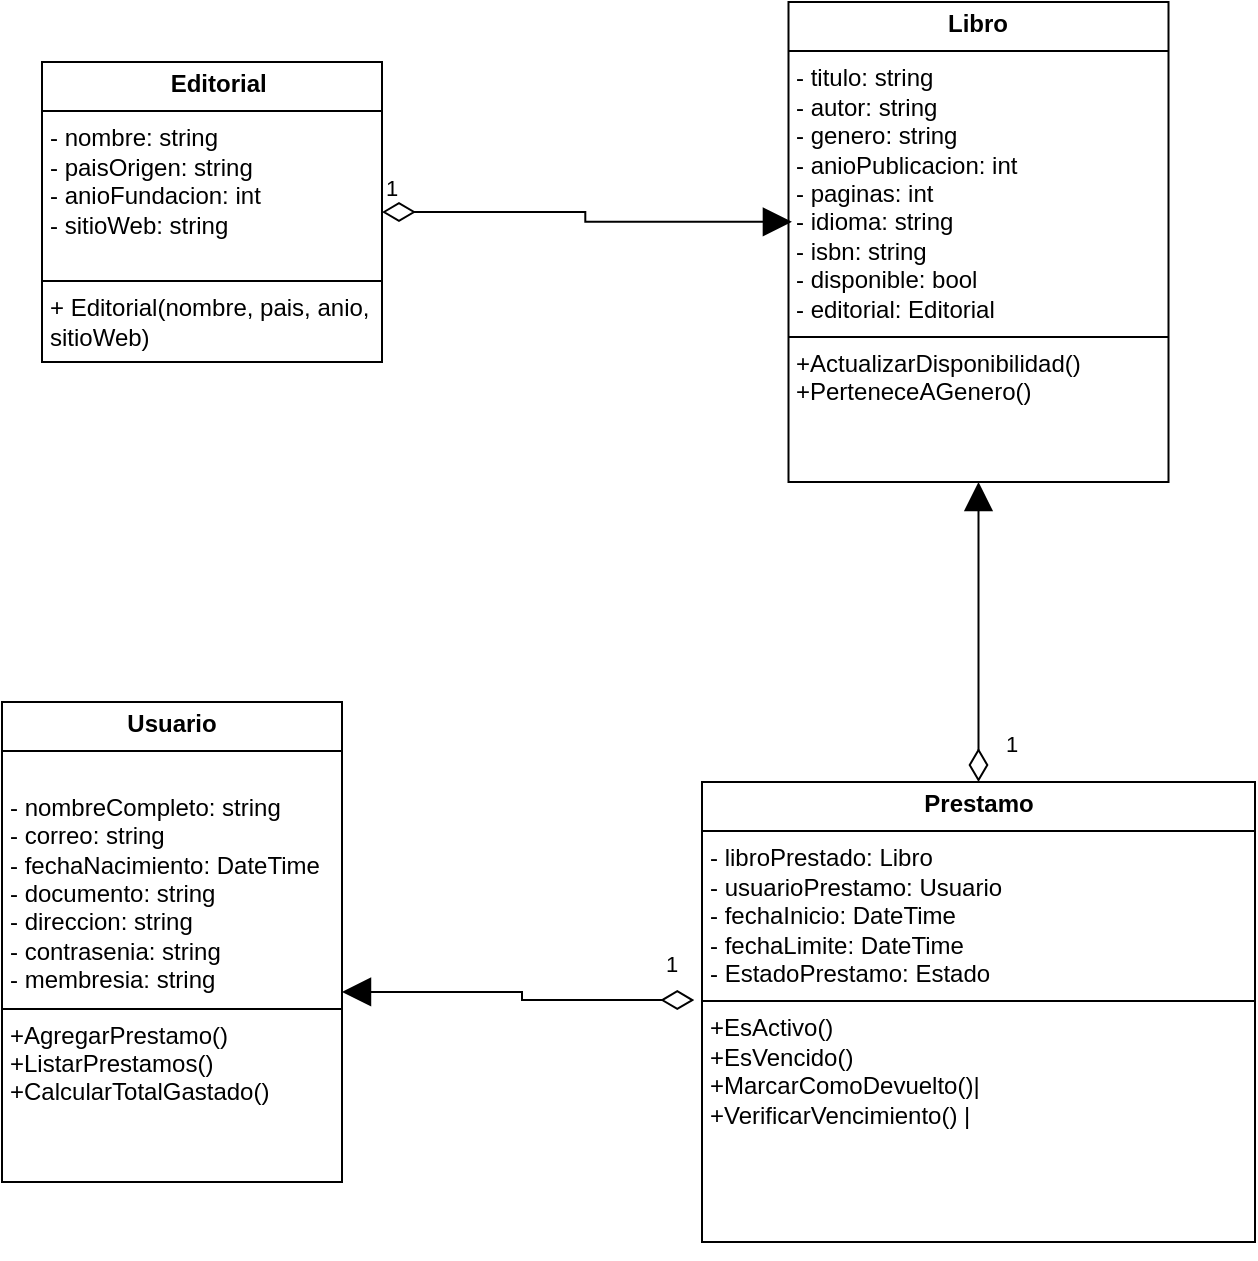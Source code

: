 <mxfile version="28.0.4">
  <diagram name="Página-1" id="vEW845TR0Iyn6-MXhvF4">
    <mxGraphModel grid="1" page="1" gridSize="10" guides="1" tooltips="1" connect="1" arrows="1" fold="1" pageScale="1" pageWidth="827" pageHeight="1169" math="0" shadow="0">
      <root>
        <mxCell id="0" />
        <mxCell id="1" parent="0" />
        <mxCell id="8A4v_lATUK74ZD0hKYVU-7" value="&lt;p style=&quot;margin:0px;margin-top:4px;text-align:center;&quot;&gt;&lt;b&gt;Libro&lt;/b&gt;&lt;/p&gt;&lt;hr size=&quot;1&quot; style=&quot;border-style:solid;&quot;&gt;&lt;p style=&quot;margin:0px;margin-left:4px;&quot;&gt;&lt;span style=&quot;background-color: transparent;&quot;&gt;- titulo: string&amp;nbsp; &amp;nbsp; &amp;nbsp; &amp;nbsp; &amp;nbsp;&amp;nbsp;&lt;/span&gt;&lt;/p&gt;&lt;p style=&quot;margin:0px;margin-left:4px;&quot;&gt;- autor: string&amp;nbsp; &amp;nbsp; &amp;nbsp; &amp;nbsp; &amp;nbsp; &amp;nbsp;&lt;/p&gt;&lt;p style=&quot;margin:0px;margin-left:4px;&quot;&gt;- genero: string&amp;nbsp; &amp;nbsp; &amp;nbsp; &amp;nbsp; &amp;nbsp;&amp;nbsp;&lt;/p&gt;&lt;p style=&quot;margin:0px;margin-left:4px;&quot;&gt;- anioPublicacion: int&amp;nbsp; &amp;nbsp;&amp;nbsp;&lt;/p&gt;&lt;p style=&quot;margin:0px;margin-left:4px;&quot;&gt;- paginas: int&amp;nbsp; &amp;nbsp; &amp;nbsp; &amp;nbsp; &amp;nbsp; &amp;nbsp;&amp;nbsp;&lt;/p&gt;&lt;p style=&quot;margin:0px;margin-left:4px;&quot;&gt;- idioma: string&amp;nbsp; &amp;nbsp; &amp;nbsp; &amp;nbsp; &amp;nbsp;&amp;nbsp;&lt;/p&gt;&lt;p style=&quot;margin:0px;margin-left:4px;&quot;&gt;- isbn: string&amp;nbsp; &amp;nbsp; &amp;nbsp; &amp;nbsp; &amp;nbsp; &amp;nbsp;&amp;nbsp;&lt;/p&gt;&lt;p style=&quot;margin:0px;margin-left:4px;&quot;&gt;- disponible: bool&amp;nbsp; &amp;nbsp; &amp;nbsp; &amp;nbsp;&amp;nbsp;&lt;/p&gt;&lt;p style=&quot;margin:0px;margin-left:4px;&quot;&gt;- editorial: Editorial&lt;/p&gt;&lt;hr size=&quot;1&quot; style=&quot;border-style:solid;&quot;&gt;&lt;p style=&quot;margin:0px;margin-left:4px;&quot;&gt;+ActualizarDisponibilidad()&lt;/p&gt;&lt;p style=&quot;margin:0px;margin-left:4px;&quot;&gt;+PerteneceAGenero()&amp;nbsp;&lt;/p&gt;" style="verticalAlign=top;align=left;overflow=fill;html=1;whiteSpace=wrap;" vertex="1" parent="1">
          <mxGeometry x="573.25" y="270" width="190" height="240" as="geometry" />
        </mxCell>
        <mxCell id="i3bW2zHzUN0273rnS-mU-1" value="&lt;p style=&quot;margin:0px;margin-top:4px;text-align:center;&quot;&gt;&lt;b&gt;Usuario&lt;/b&gt;&lt;/p&gt;&lt;hr size=&quot;1&quot; style=&quot;border-style:solid;&quot;&gt;&lt;p style=&quot;margin:0px;margin-left:4px;&quot;&gt;&lt;br&gt;&lt;/p&gt;&lt;p style=&quot;margin:0px;margin-left:4px;&quot;&gt;- nombreCompleto: string&amp;nbsp;&amp;nbsp;&lt;/p&gt;&lt;p style=&quot;margin:0px;margin-left:4px;&quot;&gt;- correo: string&amp;nbsp; &amp;nbsp; &amp;nbsp; &amp;nbsp; &amp;nbsp;&amp;nbsp;&lt;/p&gt;&lt;p style=&quot;margin:0px;margin-left:4px;&quot;&gt;- fechaNacimiento: DateTime&lt;/p&gt;&lt;p style=&quot;margin:0px;margin-left:4px;&quot;&gt;- documento: string&amp;nbsp; &amp;nbsp; &amp;nbsp;&amp;nbsp;&lt;/p&gt;&lt;p style=&quot;margin:0px;margin-left:4px;&quot;&gt;- direccion: string&amp;nbsp; &amp;nbsp; &amp;nbsp; &amp;nbsp;&lt;/p&gt;&lt;p style=&quot;margin:0px;margin-left:4px;&quot;&gt;- contrasenia: string&amp;nbsp; &amp;nbsp; &amp;nbsp;&lt;/p&gt;&lt;p style=&quot;margin:0px;margin-left:4px;&quot;&gt;- membresia: string&amp;nbsp; &amp;nbsp; &amp;nbsp; &amp;nbsp;&lt;/p&gt;&lt;hr size=&quot;1&quot; style=&quot;border-style:solid;&quot;&gt;&lt;p style=&quot;margin:0px;margin-left:4px;&quot;&gt;&lt;span style=&quot;background-color: transparent;&quot;&gt;+AgregarPrestamo()&amp;nbsp;&amp;nbsp;&lt;/span&gt;&lt;/p&gt;&lt;p style=&quot;margin:0px;margin-left:4px;&quot;&gt;+ListarPrestamos()&amp;nbsp;&amp;nbsp;&lt;/p&gt;&lt;p style=&quot;margin:0px;margin-left:4px;&quot;&gt;+CalcularTotalGastado()&amp;nbsp;&lt;/p&gt;" style="verticalAlign=top;align=left;overflow=fill;html=1;whiteSpace=wrap;" vertex="1" parent="1">
          <mxGeometry x="180" y="620" width="170" height="240" as="geometry" />
        </mxCell>
        <mxCell id="i3bW2zHzUN0273rnS-mU-2" value="&lt;p style=&quot;margin:0px;margin-top:4px;text-align:center;&quot;&gt;&lt;b&gt;&amp;nbsp; Editorial&lt;/b&gt;&lt;/p&gt;&lt;hr size=&quot;1&quot; style=&quot;border-style:solid;&quot;&gt;&lt;p style=&quot;margin:0px;margin-left:4px;&quot;&gt;- nombre: string&amp;nbsp; &amp;nbsp; &amp;nbsp; &amp;nbsp; &amp;nbsp;&amp;nbsp;&lt;/p&gt;&lt;p style=&quot;margin:0px;margin-left:4px;&quot;&gt;- paisOrigen: string&amp;nbsp; &amp;nbsp; &amp;nbsp;&lt;/p&gt;&lt;p style=&quot;margin:0px;margin-left:4px;&quot;&gt;- anioFundacion: int&amp;nbsp; &amp;nbsp; &amp;nbsp;&lt;/p&gt;&lt;p style=&quot;margin:0px;margin-left:4px;&quot;&gt;- sitioWeb: string&amp;nbsp; &amp;nbsp; &amp;nbsp; &amp;nbsp;&amp;nbsp;&lt;/p&gt;&lt;div&gt;&lt;br&gt;&lt;/div&gt;&lt;hr size=&quot;1&quot; style=&quot;border-style:solid;&quot;&gt;&lt;p style=&quot;margin:0px;margin-left:4px;&quot;&gt;+ Editorial(nombre, pais, anio, sitioWeb)&lt;/p&gt;" style="verticalAlign=top;align=left;overflow=fill;html=1;whiteSpace=wrap;" vertex="1" parent="1">
          <mxGeometry x="200" y="300" width="170" height="150" as="geometry" />
        </mxCell>
        <mxCell id="i3bW2zHzUN0273rnS-mU-3" value="&lt;p style=&quot;margin:0px;margin-top:4px;text-align:center;&quot;&gt;&lt;b&gt;Prestamo&lt;/b&gt;&lt;/p&gt;&lt;hr size=&quot;1&quot; style=&quot;border-style:solid;&quot;&gt;&lt;p style=&quot;margin:0px;margin-left:4px;&quot;&gt;- libroPrestado: Libro&amp;nbsp; &amp;nbsp; &amp;nbsp;&amp;nbsp;&lt;/p&gt;&lt;p style=&quot;margin:0px;margin-left:4px;&quot;&gt;- usuarioPrestamo: Usuario&lt;/p&gt;&lt;p style=&quot;margin:0px;margin-left:4px;&quot;&gt;- fechaInicio: DateTime&amp;nbsp; &amp;nbsp;&lt;/p&gt;&lt;p style=&quot;margin:0px;margin-left:4px;&quot;&gt;- fechaLimite: DateTime&amp;nbsp; &amp;nbsp;&lt;/p&gt;&lt;p style=&quot;margin:0px;margin-left:4px;&quot;&gt;- EstadoPrestamo: Estado&lt;/p&gt;&lt;hr size=&quot;1&quot; style=&quot;border-style:solid;&quot;&gt;&lt;p style=&quot;margin:0px;margin-left:4px;&quot;&gt;+EsActivo()&amp;nbsp; &amp;nbsp; &amp;nbsp; &amp;nbsp; &amp;nbsp;&lt;/p&gt;&lt;p style=&quot;margin:0px;margin-left:4px;&quot;&gt;+EsVencido()&amp;nbsp; &amp;nbsp; &amp;nbsp; &amp;nbsp;&amp;nbsp;&lt;/p&gt;&lt;p style=&quot;margin:0px;margin-left:4px;&quot;&gt;+MarcarComoDevuelto()|&lt;/p&gt;&lt;p style=&quot;margin:0px;margin-left:4px;&quot;&gt;+VerificarVencimiento() |&lt;/p&gt;" style="verticalAlign=top;align=left;overflow=fill;html=1;whiteSpace=wrap;" vertex="1" parent="1">
          <mxGeometry x="530" y="660" width="276.5" height="230" as="geometry" />
        </mxCell>
        <mxCell id="i3bW2zHzUN0273rnS-mU-5" style="edgeStyle=orthogonalEdgeStyle;rounded=0;orthogonalLoop=1;jettySize=auto;html=1;exitX=0.5;exitY=1;exitDx=0;exitDy=0;" edge="1" parent="1">
          <mxGeometry relative="1" as="geometry">
            <mxPoint x="715" y="890" as="sourcePoint" />
            <mxPoint x="715" y="890" as="targetPoint" />
          </mxGeometry>
        </mxCell>
        <mxCell id="i3bW2zHzUN0273rnS-mU-6" style="edgeStyle=orthogonalEdgeStyle;rounded=0;orthogonalLoop=1;jettySize=auto;html=1;exitX=0.5;exitY=1;exitDx=0;exitDy=0;" edge="1" parent="1">
          <mxGeometry relative="1" as="geometry">
            <mxPoint x="715" y="890" as="sourcePoint" />
            <mxPoint x="715" y="890" as="targetPoint" />
          </mxGeometry>
        </mxCell>
        <mxCell id="h502IEj7DCse_OPJ3Dux-5" value="1" style="endArrow=block;html=1;endSize=12;startArrow=diamondThin;startSize=14;startFill=0;edgeStyle=orthogonalEdgeStyle;align=left;verticalAlign=bottom;rounded=0;endFill=1;entryX=0.5;entryY=1;entryDx=0;entryDy=0;exitX=0.5;exitY=0;exitDx=0;exitDy=0;" edge="1" parent="1" source="i3bW2zHzUN0273rnS-mU-3" target="8A4v_lATUK74ZD0hKYVU-7">
          <mxGeometry x="-0.867" y="-12" relative="1" as="geometry">
            <mxPoint x="510" y="590" as="sourcePoint" />
            <mxPoint x="670" y="590" as="targetPoint" />
            <mxPoint as="offset" />
          </mxGeometry>
        </mxCell>
        <mxCell id="h502IEj7DCse_OPJ3Dux-6" value="1" style="endArrow=block;html=1;endSize=12;startArrow=diamondThin;startSize=14;startFill=0;edgeStyle=orthogonalEdgeStyle;align=left;verticalAlign=bottom;rounded=0;endFill=1;entryX=1;entryY=0.604;entryDx=0;entryDy=0;exitX=-0.014;exitY=0.474;exitDx=0;exitDy=0;exitPerimeter=0;entryPerimeter=0;" edge="1" parent="1" source="i3bW2zHzUN0273rnS-mU-3" target="i3bW2zHzUN0273rnS-mU-1">
          <mxGeometry x="-0.821" y="-9" relative="1" as="geometry">
            <mxPoint x="380" y="850" as="sourcePoint" />
            <mxPoint x="380" y="710" as="targetPoint" />
            <mxPoint as="offset" />
          </mxGeometry>
        </mxCell>
        <mxCell id="h502IEj7DCse_OPJ3Dux-7" value="1" style="endArrow=block;html=1;endSize=12;startArrow=diamondThin;startSize=14;startFill=0;edgeStyle=orthogonalEdgeStyle;align=left;verticalAlign=bottom;rounded=0;endFill=1;entryX=0.009;entryY=0.458;entryDx=0;entryDy=0;exitX=1;exitY=0.5;exitDx=0;exitDy=0;entryPerimeter=0;" edge="1" parent="1" source="i3bW2zHzUN0273rnS-mU-2" target="8A4v_lATUK74ZD0hKYVU-7">
          <mxGeometry x="-1" y="3" relative="1" as="geometry">
            <mxPoint x="450" y="510" as="sourcePoint" />
            <mxPoint x="450" y="370" as="targetPoint" />
          </mxGeometry>
        </mxCell>
      </root>
    </mxGraphModel>
  </diagram>
</mxfile>
